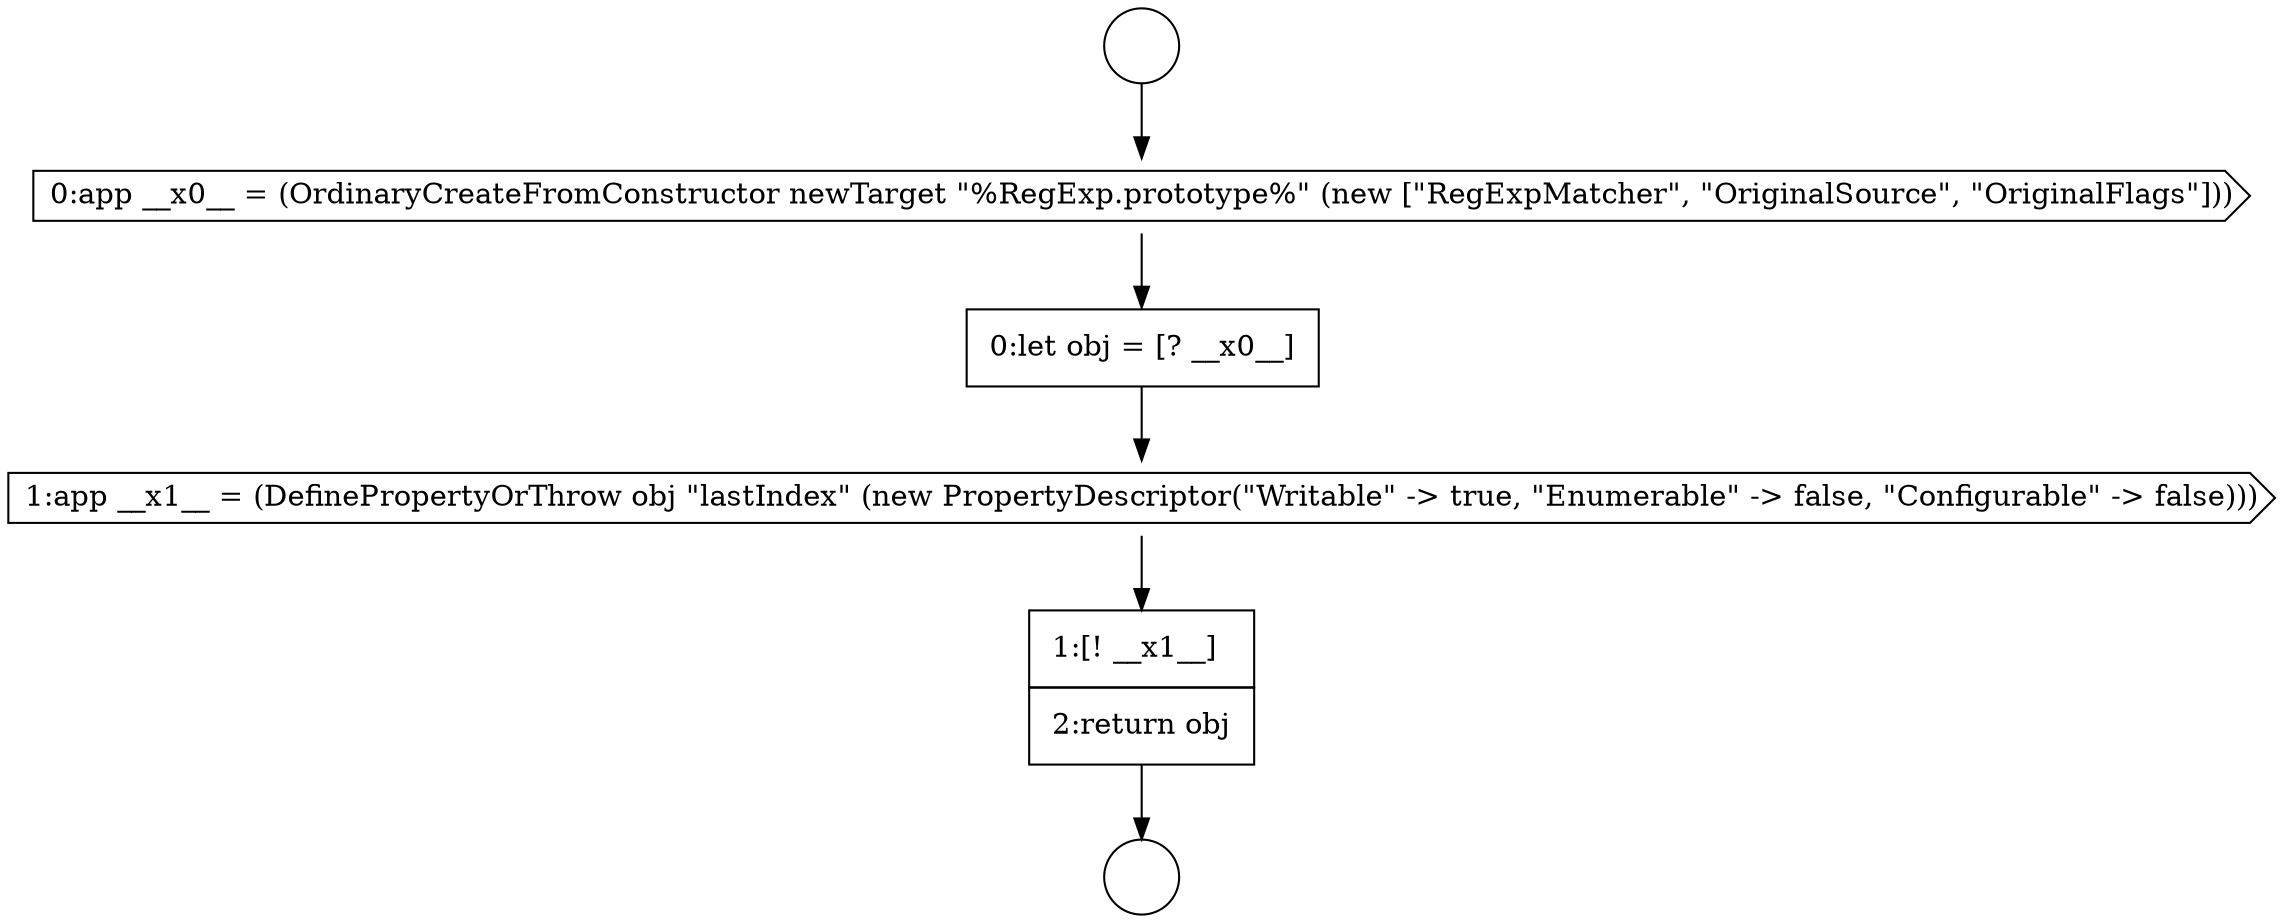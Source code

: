 digraph {
  node15019 [shape=none, margin=0, label=<<font color="black">
    <table border="0" cellborder="1" cellspacing="0" cellpadding="10">
      <tr><td align="left">1:[! __x1__]</td></tr>
      <tr><td align="left">2:return obj</td></tr>
    </table>
  </font>> color="black" fillcolor="white" style=filled]
  node15014 [shape=circle label=" " color="black" fillcolor="white" style=filled]
  node15018 [shape=cds, label=<<font color="black">1:app __x1__ = (DefinePropertyOrThrow obj &quot;lastIndex&quot; (new PropertyDescriptor(&quot;Writable&quot; -&gt; true, &quot;Enumerable&quot; -&gt; false, &quot;Configurable&quot; -&gt; false)))</font>> color="black" fillcolor="white" style=filled]
  node15017 [shape=none, margin=0, label=<<font color="black">
    <table border="0" cellborder="1" cellspacing="0" cellpadding="10">
      <tr><td align="left">0:let obj = [? __x0__]</td></tr>
    </table>
  </font>> color="black" fillcolor="white" style=filled]
  node15015 [shape=circle label=" " color="black" fillcolor="white" style=filled]
  node15016 [shape=cds, label=<<font color="black">0:app __x0__ = (OrdinaryCreateFromConstructor newTarget &quot;%RegExp.prototype%&quot; (new [&quot;RegExpMatcher&quot;, &quot;OriginalSource&quot;, &quot;OriginalFlags&quot;]))</font>> color="black" fillcolor="white" style=filled]
  node15014 -> node15016 [ color="black"]
  node15017 -> node15018 [ color="black"]
  node15016 -> node15017 [ color="black"]
  node15018 -> node15019 [ color="black"]
  node15019 -> node15015 [ color="black"]
}
